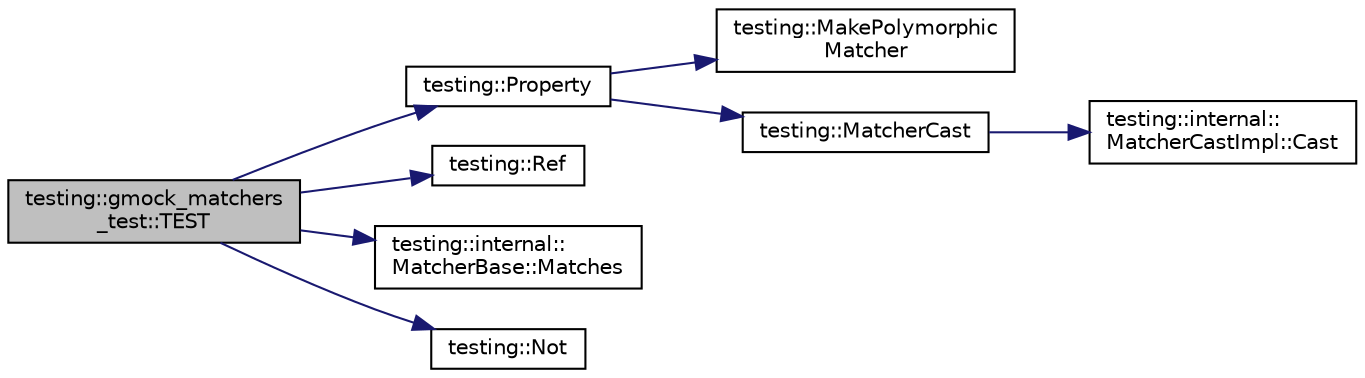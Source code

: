 digraph "testing::gmock_matchers_test::TEST"
{
  edge [fontname="Helvetica",fontsize="10",labelfontname="Helvetica",labelfontsize="10"];
  node [fontname="Helvetica",fontsize="10",shape=record];
  rankdir="LR";
  Node1190 [label="testing::gmock_matchers\l_test::TEST",height=0.2,width=0.4,color="black", fillcolor="grey75", style="filled", fontcolor="black"];
  Node1190 -> Node1191 [color="midnightblue",fontsize="10",style="solid",fontname="Helvetica"];
  Node1191 [label="testing::Property",height=0.2,width=0.4,color="black", fillcolor="white", style="filled",URL="$d0/d75/namespacetesting.html#a0fad10571e23f7bc0d5c83d4c31ba740"];
  Node1191 -> Node1192 [color="midnightblue",fontsize="10",style="solid",fontname="Helvetica"];
  Node1192 [label="testing::MakePolymorphic\lMatcher",height=0.2,width=0.4,color="black", fillcolor="white", style="filled",URL="$d0/d75/namespacetesting.html#a667ca94f190ec2e17ee2fbfdb7d3da04"];
  Node1191 -> Node1193 [color="midnightblue",fontsize="10",style="solid",fontname="Helvetica"];
  Node1193 [label="testing::MatcherCast",height=0.2,width=0.4,color="black", fillcolor="white", style="filled",URL="$d0/d75/namespacetesting.html#a8234d15eee99b135a7fdf2141a2ebe1f"];
  Node1193 -> Node1194 [color="midnightblue",fontsize="10",style="solid",fontname="Helvetica"];
  Node1194 [label="testing::internal::\lMatcherCastImpl::Cast",height=0.2,width=0.4,color="black", fillcolor="white", style="filled",URL="$d4/d89/classtesting_1_1internal_1_1_matcher_cast_impl.html#a488bb69a7845f9198bbb198d8dbe41a8"];
  Node1190 -> Node1195 [color="midnightblue",fontsize="10",style="solid",fontname="Helvetica"];
  Node1195 [label="testing::Ref",height=0.2,width=0.4,color="black", fillcolor="white", style="filled",URL="$d0/d75/namespacetesting.html#a0a4a364121ea3fa656a112f1c2e6b7a4"];
  Node1190 -> Node1196 [color="midnightblue",fontsize="10",style="solid",fontname="Helvetica"];
  Node1196 [label="testing::internal::\lMatcherBase::Matches",height=0.2,width=0.4,color="black", fillcolor="white", style="filled",URL="$df/d93/classtesting_1_1internal_1_1_matcher_base.html#a3b479673ff40cac1a7d548e91d789cb2"];
  Node1190 -> Node1197 [color="midnightblue",fontsize="10",style="solid",fontname="Helvetica"];
  Node1197 [label="testing::Not",height=0.2,width=0.4,color="black", fillcolor="white", style="filled",URL="$d0/d75/namespacetesting.html#a3d7d0dda7e51b13fe2f5aa28e23ed6b6"];
}
